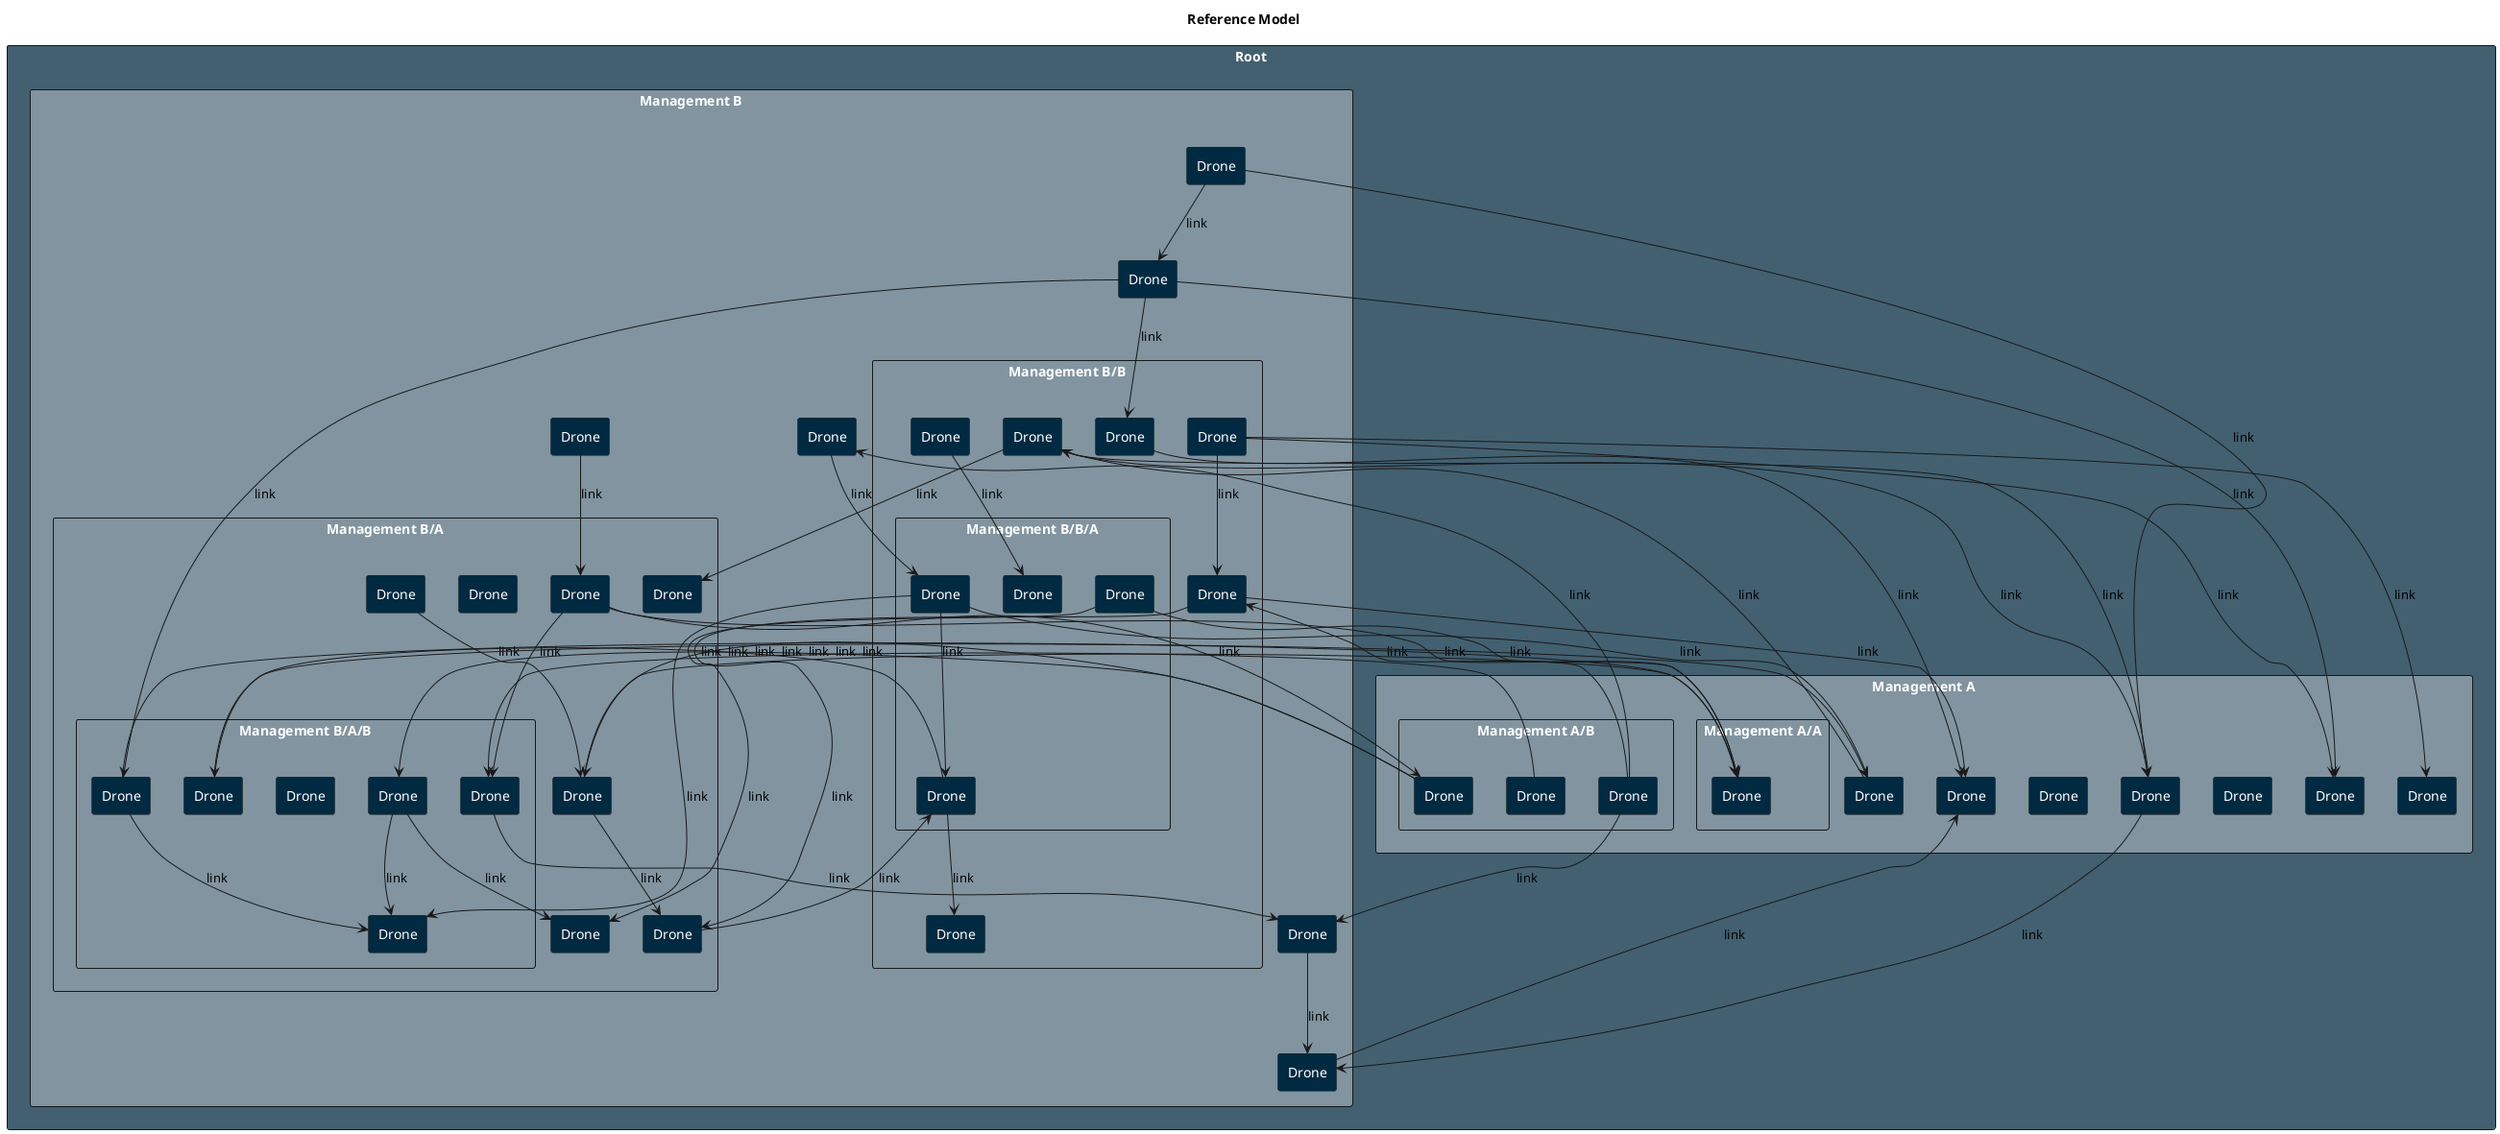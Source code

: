 @startuml

hide stereotype
title Reference Model

top to bottom direction

<style>
    .drone {
        BackgroundColor #002a41;
        BorderColor #dddddd;
        FontColor #ffffff;
    }
    .drone2 {
        BackgroundColor #224558;
        BorderColor #dddddd;
        FontColor #ffffff;
    }
    .global {
        BackgroundColor #426070;
        BorderColor #dddddd;
        FontColor #ffffff;
    }
    .mgmt {
        BackgroundColor #8194a0;
        BorderColor #dddddd;
        FontColor #ffffff;
    }
</style>

rectangle "Root" as root <<global>> {
  rectangle "Management A" as mgmt_a <<mgmt>> {
    rectangle "Management A/A" as mgmt_a_a <<mgmt>> {
      rectangle "Drone" as drone_02 <<drone>> 
    }
    rectangle "Management A/B" as mgmt_a_b <<mgmt>> {
      rectangle "Drone" as drone_03 <<drone>> 
      rectangle "Drone" as drone_04 <<drone>> 
      rectangle "Drone" as drone_05 <<drone>> 
    }
    rectangle "Drone" as drone_01 <<drone>> 
    rectangle "Drone" as drone_19 <<drone>> 
    rectangle "Drone" as drone_20 <<drone>> 
    rectangle "Drone" as drone_21 <<drone>> 
    rectangle "Drone" as drone_22 <<drone>> 
    rectangle "Drone" as drone_23 <<drone>> 
    rectangle "Drone" as drone_24 <<drone>> 
  }
  rectangle "Management B" as mgmt_b <<mgmt>> {
    rectangle "Management B/A" as mgmt_b_a <<mgmt>> {
      rectangle "Management B/A/B" as mgmt_b_a_b <<mgmt>> {
        rectangle "Drone" as drone_31 <<drone>> 
        rectangle "Drone" as drone_32 <<drone>> 
        rectangle "Drone" as drone_33 <<drone>> 
        rectangle "Drone" as drone_34 <<drone>> 
        rectangle "Drone" as drone_35 <<drone>> 
        rectangle "Drone" as drone_36 <<drone>> 
      }
      rectangle "Drone" as drone_06 <<drone>> 
      rectangle "Drone" as drone_07 <<drone>> 
      rectangle "Drone" as drone_08 <<drone>> 
      rectangle "Drone" as drone_09 <<drone>> 
      rectangle "Drone" as drone_10 <<drone>> 
      rectangle "Drone" as drone_11 <<drone>> 
      rectangle "Drone" as drone_12 <<drone>> 
    }
    rectangle "Management B/B" as mgmt_b_b <<mgmt>> {
      rectangle "Management B/B/A" as mgmt_b_b_a <<mgmt>> {
        rectangle "Drone" as drone_37 <<drone>> 
        rectangle "Drone" as drone_38 <<drone>> 
        rectangle "Drone" as drone_39 <<drone>> 
        rectangle "Drone" as drone_40 <<drone>> 
      }
      rectangle "Drone" as drone_13 <<drone>> 
      rectangle "Drone" as drone_14 <<drone>> 
      rectangle "Drone" as drone_15 <<drone>> 
      rectangle "Drone" as drone_16 <<drone>> 
      rectangle "Drone" as drone_17 <<drone>> 
      rectangle "Drone" as drone_18 <<drone>> 
    }
    rectangle "Drone" as drone_25 <<drone>> 
    rectangle "Drone" as drone_26 <<drone>> 
    rectangle "Drone" as drone_27 <<drone>> 
    rectangle "Drone" as drone_28 <<drone>> 
    rectangle "Drone" as drone_29 <<drone>> 
    rectangle "Drone" as drone_30 <<drone>> 
  }
}


 drone_03 --> drone_09 : "link"
 drone_03 --> drone_31 : "link"
 drone_04 --> drone_35 : "link"
 drone_05 --> drone_17 : "link"
 drone_05 --> drone_28 : "link"
 drone_05 --> drone_30 : "link"
 drone_06 --> drone_02 : "link"
 drone_06 --> drone_03 : "link"
 drone_06 --> drone_35 : "link"
 drone_09 --> drone_02 : "link"
 drone_09 --> drone_10 : "link"
 drone_10 --> drone_38 : "link"
 drone_11 --> drone_09 : "link"
 drone_13 --> drone_24 : "link"
 drone_14 --> drone_39 : "link"
 drone_15 --> drone_07 : "link"
 drone_15 --> drone_23 : "link"
 drone_17 --> drone_10 : "link"
 drone_17 --> drone_24 : "link"
 drone_18 --> drone_17 : "link"
 drone_18 --> drone_21 : "link"
 drone_18 --> drone_22 : "link"
 drone_19 --> drone_15 : "link"
 drone_23 --> drone_15 : "link"
 drone_23 --> drone_25 : "link"
 drone_25 --> drone_24 : "link"
 drone_26 --> drone_13 : "link"
 drone_26 --> drone_21 : "link"
 drone_26 --> drone_32 : "link"
 drone_27 --> drone_06 : "link"
 drone_28 --> drone_40 : "link"
 drone_29 --> drone_23 : "link"
 drone_29 --> drone_26 : "link"
 drone_30 --> drone_25 : "link"
 drone_31 --> drone_12 : "link"
 drone_31 --> drone_33 : "link"
 drone_32 --> drone_02 : "link"
 drone_32 --> drone_33 : "link"
 drone_35 --> drone_30 : "link"
 drone_36 --> drone_19 : "link"
 drone_37 --> drone_02 : "link"
 drone_37 --> drone_12 : "link"
 drone_38 --> drone_16 : "link"
 drone_38 --> drone_36 : "link"
 drone_40 --> drone_19 : "link"
 drone_40 --> drone_33 : "link"
 drone_40 --> drone_38 : "link"

@enduml
